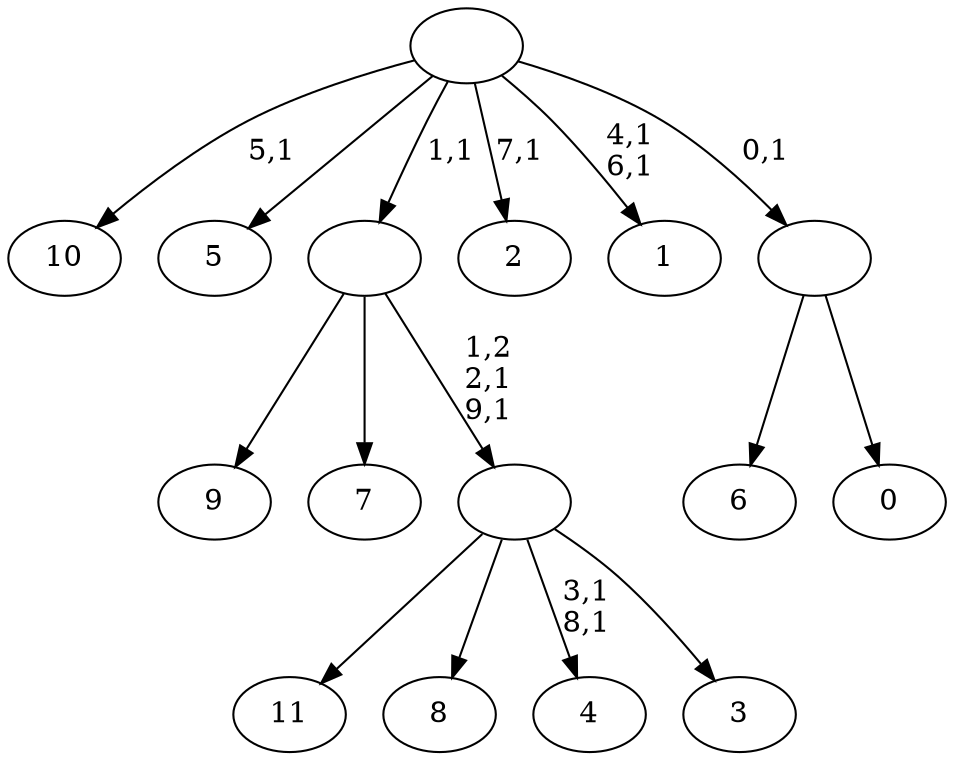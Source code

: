 digraph T {
	22 [label="11"]
	21 [label="10"]
	19 [label="9"]
	18 [label="8"]
	17 [label="7"]
	16 [label="6"]
	15 [label="5"]
	14 [label="4"]
	11 [label="3"]
	10 [label=""]
	8 [label=""]
	7 [label="2"]
	5 [label="1"]
	2 [label="0"]
	1 [label=""]
	0 [label=""]
	10 -> 14 [label="3,1\n8,1"]
	10 -> 22 [label=""]
	10 -> 18 [label=""]
	10 -> 11 [label=""]
	8 -> 10 [label="1,2\n2,1\n9,1"]
	8 -> 19 [label=""]
	8 -> 17 [label=""]
	1 -> 16 [label=""]
	1 -> 2 [label=""]
	0 -> 5 [label="4,1\n6,1"]
	0 -> 7 [label="7,1"]
	0 -> 21 [label="5,1"]
	0 -> 15 [label=""]
	0 -> 8 [label="1,1"]
	0 -> 1 [label="0,1"]
}
